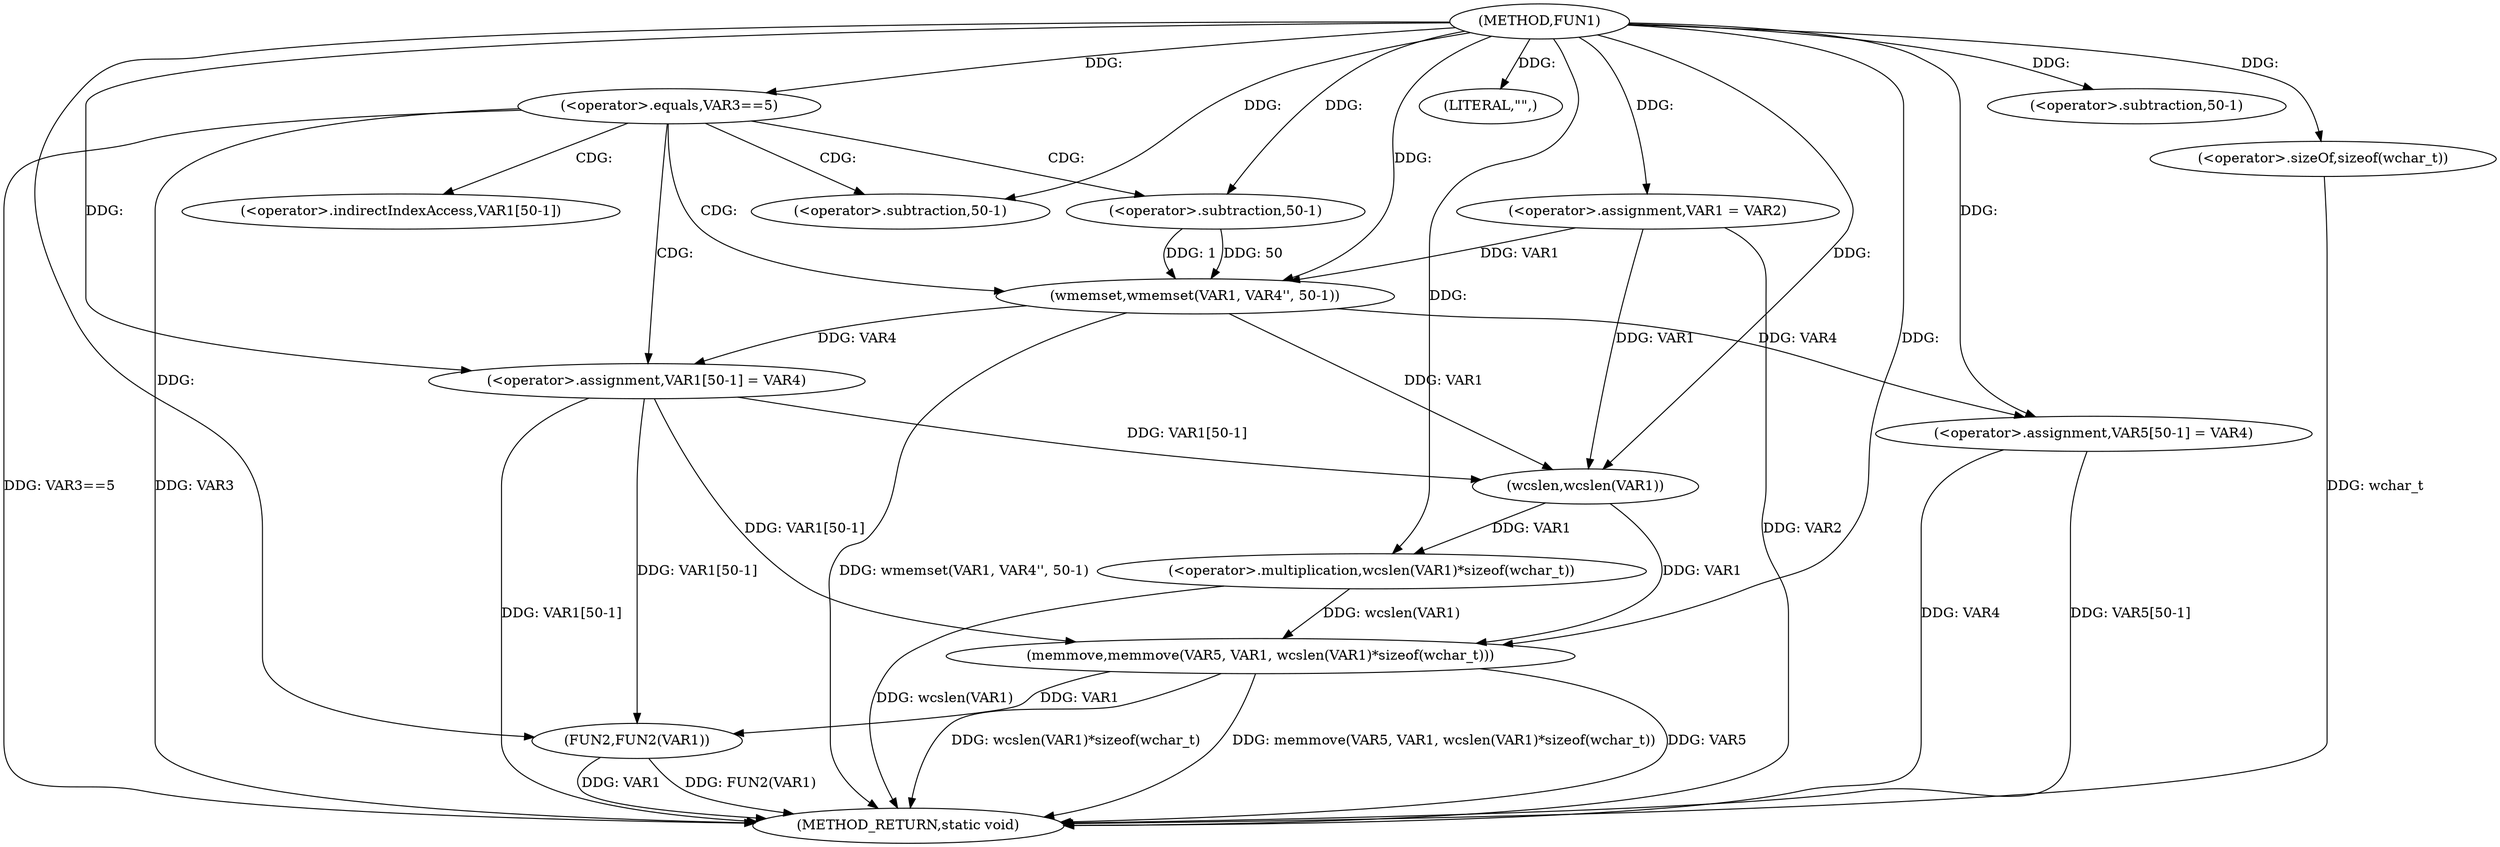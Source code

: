 digraph FUN1 {  
"1000100" [label = "(METHOD,FUN1)" ]
"1000144" [label = "(METHOD_RETURN,static void)" ]
"1000104" [label = "(<operator>.assignment,VAR1 = VAR2)" ]
"1000108" [label = "(<operator>.equals,VAR3==5)" ]
"1000112" [label = "(wmemset,wmemset(VAR1, VAR4'', 50-1))" ]
"1000115" [label = "(<operator>.subtraction,50-1)" ]
"1000118" [label = "(<operator>.assignment,VAR1[50-1] = VAR4)" ]
"1000121" [label = "(<operator>.subtraction,50-1)" ]
"1000126" [label = "(LITERAL,\"\",)" ]
"1000127" [label = "(memmove,memmove(VAR5, VAR1, wcslen(VAR1)*sizeof(wchar_t)))" ]
"1000130" [label = "(<operator>.multiplication,wcslen(VAR1)*sizeof(wchar_t))" ]
"1000131" [label = "(wcslen,wcslen(VAR1))" ]
"1000133" [label = "(<operator>.sizeOf,sizeof(wchar_t))" ]
"1000135" [label = "(<operator>.assignment,VAR5[50-1] = VAR4)" ]
"1000138" [label = "(<operator>.subtraction,50-1)" ]
"1000142" [label = "(FUN2,FUN2(VAR1))" ]
"1000119" [label = "(<operator>.indirectIndexAccess,VAR1[50-1])" ]
  "1000127" -> "1000144"  [ label = "DDG: wcslen(VAR1)*sizeof(wchar_t)"] 
  "1000142" -> "1000144"  [ label = "DDG: FUN2(VAR1)"] 
  "1000108" -> "1000144"  [ label = "DDG: VAR3==5"] 
  "1000135" -> "1000144"  [ label = "DDG: VAR4"] 
  "1000133" -> "1000144"  [ label = "DDG: wchar_t"] 
  "1000127" -> "1000144"  [ label = "DDG: memmove(VAR5, VAR1, wcslen(VAR1)*sizeof(wchar_t))"] 
  "1000118" -> "1000144"  [ label = "DDG: VAR1[50-1]"] 
  "1000130" -> "1000144"  [ label = "DDG: wcslen(VAR1)"] 
  "1000112" -> "1000144"  [ label = "DDG: wmemset(VAR1, VAR4'', 50-1)"] 
  "1000142" -> "1000144"  [ label = "DDG: VAR1"] 
  "1000135" -> "1000144"  [ label = "DDG: VAR5[50-1]"] 
  "1000127" -> "1000144"  [ label = "DDG: VAR5"] 
  "1000104" -> "1000144"  [ label = "DDG: VAR2"] 
  "1000108" -> "1000144"  [ label = "DDG: VAR3"] 
  "1000100" -> "1000104"  [ label = "DDG: "] 
  "1000100" -> "1000108"  [ label = "DDG: "] 
  "1000104" -> "1000112"  [ label = "DDG: VAR1"] 
  "1000100" -> "1000112"  [ label = "DDG: "] 
  "1000115" -> "1000112"  [ label = "DDG: 50"] 
  "1000115" -> "1000112"  [ label = "DDG: 1"] 
  "1000100" -> "1000115"  [ label = "DDG: "] 
  "1000112" -> "1000118"  [ label = "DDG: VAR4"] 
  "1000100" -> "1000118"  [ label = "DDG: "] 
  "1000100" -> "1000121"  [ label = "DDG: "] 
  "1000100" -> "1000126"  [ label = "DDG: "] 
  "1000100" -> "1000127"  [ label = "DDG: "] 
  "1000131" -> "1000127"  [ label = "DDG: VAR1"] 
  "1000118" -> "1000127"  [ label = "DDG: VAR1[50-1]"] 
  "1000130" -> "1000127"  [ label = "DDG: wcslen(VAR1)"] 
  "1000131" -> "1000130"  [ label = "DDG: VAR1"] 
  "1000104" -> "1000131"  [ label = "DDG: VAR1"] 
  "1000112" -> "1000131"  [ label = "DDG: VAR1"] 
  "1000118" -> "1000131"  [ label = "DDG: VAR1[50-1]"] 
  "1000100" -> "1000131"  [ label = "DDG: "] 
  "1000100" -> "1000130"  [ label = "DDG: "] 
  "1000100" -> "1000133"  [ label = "DDG: "] 
  "1000100" -> "1000135"  [ label = "DDG: "] 
  "1000112" -> "1000135"  [ label = "DDG: VAR4"] 
  "1000100" -> "1000138"  [ label = "DDG: "] 
  "1000127" -> "1000142"  [ label = "DDG: VAR1"] 
  "1000118" -> "1000142"  [ label = "DDG: VAR1[50-1]"] 
  "1000100" -> "1000142"  [ label = "DDG: "] 
  "1000108" -> "1000112"  [ label = "CDG: "] 
  "1000108" -> "1000121"  [ label = "CDG: "] 
  "1000108" -> "1000119"  [ label = "CDG: "] 
  "1000108" -> "1000115"  [ label = "CDG: "] 
  "1000108" -> "1000118"  [ label = "CDG: "] 
}
